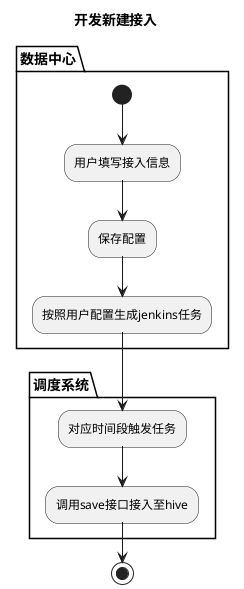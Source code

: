 @startuml
title 开发新建接入

partition 数据中心 {

  (*) --> "用户填写接入信息"
  --> "保存配置"
  --> "按照用户配置生成jenkins任务"

}

partition 调度系统 {

  "按照用户配置生成jenkins任务" --> "对应时间段触发任务"
  "对应时间段触发任务" --> "调用save接口接入至hive"

}

--> (*)

@enduml
